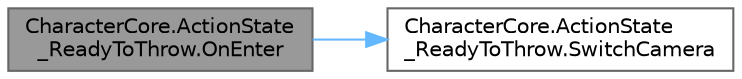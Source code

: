 digraph "CharacterCore.ActionState_ReadyToThrow.OnEnter"
{
 // LATEX_PDF_SIZE
  bgcolor="transparent";
  edge [fontname=Helvetica,fontsize=10,labelfontname=Helvetica,labelfontsize=10];
  node [fontname=Helvetica,fontsize=10,shape=box,height=0.2,width=0.4];
  rankdir="LR";
  Node1 [id="Node000001",label="CharacterCore.ActionState\l_ReadyToThrow.OnEnter",height=0.2,width=0.4,color="gray40", fillcolor="grey60", style="filled", fontcolor="black",tooltip=" "];
  Node1 -> Node2 [id="edge1_Node000001_Node000002",color="steelblue1",style="solid",tooltip=" "];
  Node2 [id="Node000002",label="CharacterCore.ActionState\l_ReadyToThrow.SwitchCamera",height=0.2,width=0.4,color="grey40", fillcolor="white", style="filled",URL="$class_character_core_1_1_action_state___ready_to_throw.html#af167a89d98aebe1ff49e7dcd3acbf0e6",tooltip=" "];
}
